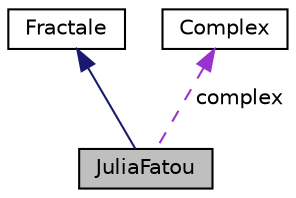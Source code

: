 digraph "JuliaFatou"
{
  edge [fontname="Helvetica",fontsize="10",labelfontname="Helvetica",labelfontsize="10"];
  node [fontname="Helvetica",fontsize="10",shape=record];
  Node2 [label="JuliaFatou",height=0.2,width=0.4,color="black", fillcolor="grey75", style="filled", fontcolor="black"];
  Node3 -> Node2 [dir="back",color="midnightblue",fontsize="10",style="solid",fontname="Helvetica"];
  Node3 [label="Fractale",height=0.2,width=0.4,color="black", fillcolor="white", style="filled",URL="$classFractale.html"];
  Node4 -> Node2 [dir="back",color="darkorchid3",fontsize="10",style="dashed",label=" complex" ,fontname="Helvetica"];
  Node4 [label="Complex",height=0.2,width=0.4,color="black", fillcolor="white", style="filled",URL="$classComplex.html"];
}
